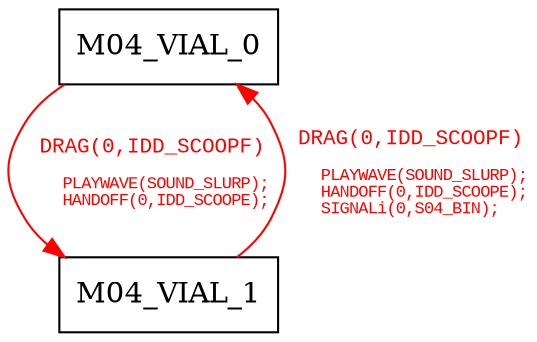 digraph {
 node [shape=record];
"M04_VIAL_0" -> "M04_VIAL_1"[color=red, fontcolor=red, label=< <font face="Courier New" point-size="10">
DRAG(0,IDD_SCOOPF)<br/>
<font point-size="8"><br align="left"/>
    PLAYWAVE(SOUND_SLURP);<br align="left"/>
    HANDOFF(0,IDD_SCOOPE);<br align="left"/>
</font></font>>];
"M04_VIAL_1" -> "M04_VIAL_0"[color=red, fontcolor=red, label=< <font face="Courier New" point-size="10">
DRAG(0,IDD_SCOOPF)<br/>
<font point-size="8"><br align="left"/>
    PLAYWAVE(SOUND_SLURP);<br align="left"/>
    HANDOFF(0,IDD_SCOOPE);<br align="left"/>
    SIGNALi(0,S04_BIN);<br align="left"/>
</font></font>>];
}

